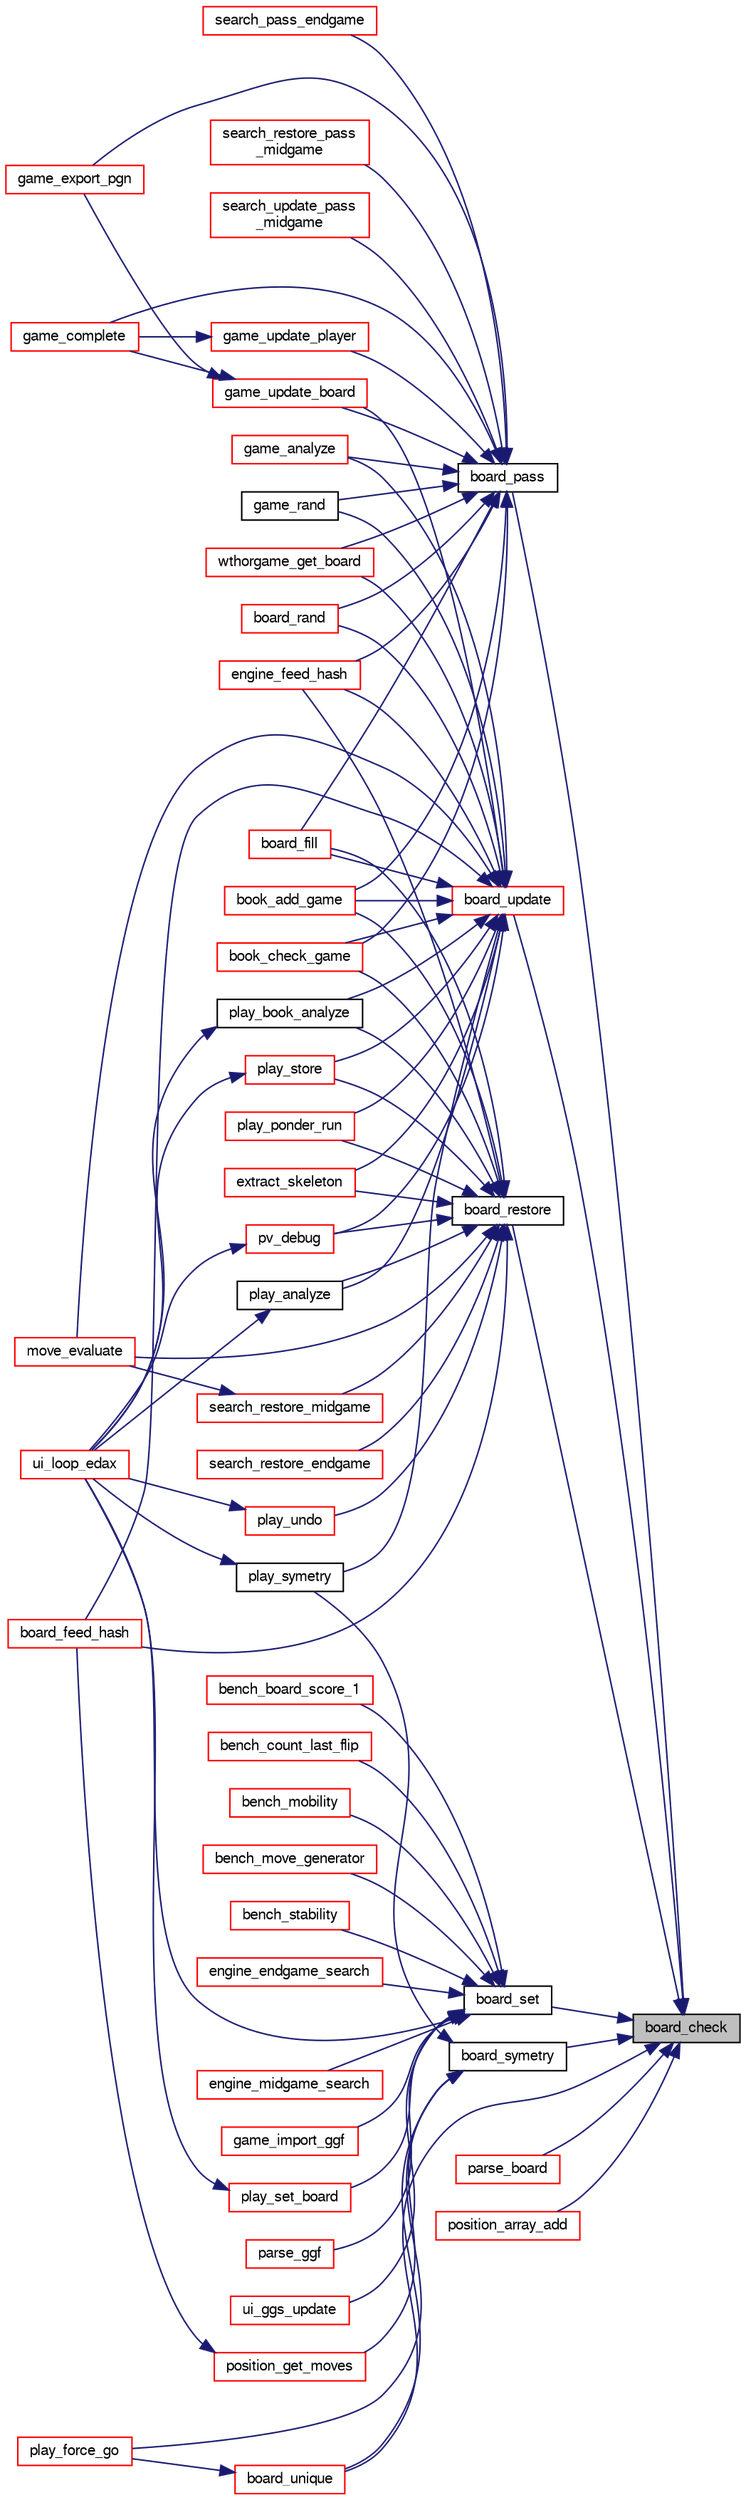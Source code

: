 digraph "board_check"
{
 // LATEX_PDF_SIZE
  bgcolor="transparent";
  edge [fontname="FreeSans",fontsize="10",labelfontname="FreeSans",labelfontsize="10"];
  node [fontname="FreeSans",fontsize="10",shape=record];
  rankdir="RL";
  Node1 [label="board_check",height=0.2,width=0.4,color="black", fillcolor="grey75", style="filled", fontcolor="black",tooltip="Check board consistency."];
  Node1 -> Node2 [dir="back",color="midnightblue",fontsize="10",style="solid",fontname="FreeSans"];
  Node2 [label="board_pass",height=0.2,width=0.4,color="black",URL="$board_8c.html#ac353cc1821e12d2aeba8eefe5cf92b46",tooltip="Passing move."];
  Node2 -> Node3 [dir="back",color="midnightblue",fontsize="10",style="solid",fontname="FreeSans"];
  Node3 [label="board_fill",height=0.2,width=0.4,color="red",URL="$book_8c.html#abdce4d74200559a64a4a498f952cfe96",tooltip="Fill the opening book."];
  Node2 -> Node8 [dir="back",color="midnightblue",fontsize="10",style="solid",fontname="FreeSans"];
  Node8 [label="board_rand",height=0.2,width=0.4,color="red",URL="$board_8c.html#add184702e051a8cfce56342c49db34f4",tooltip="Get a random board by playing random moves."];
  Node2 -> Node10 [dir="back",color="midnightblue",fontsize="10",style="solid",fontname="FreeSans"];
  Node10 [label="book_add_game",height=0.2,width=0.4,color="red",URL="$book_8c.html#aea8461bde1df7dad3d55f9589c1ed586",tooltip="Add positions from a game."];
  Node2 -> Node12 [dir="back",color="midnightblue",fontsize="10",style="solid",fontname="FreeSans"];
  Node12 [label="book_check_game",height=0.2,width=0.4,color="red",URL="$book_8c.html#a8996ed1153616ffa18e6819b88e106c9",tooltip="Check positions from a game."];
  Node2 -> Node14 [dir="back",color="midnightblue",fontsize="10",style="solid",fontname="FreeSans"];
  Node14 [label="engine_feed_hash",height=0.2,width=0.4,color="red",URL="$cassio_8c.html#ae2cc32f6d429a43d8a5b05db74112cc1",tooltip="feed hash table"];
  Node2 -> Node16 [dir="back",color="midnightblue",fontsize="10",style="solid",fontname="FreeSans"];
  Node16 [label="game_analyze",height=0.2,width=0.4,color="red",URL="$game_8c.html#a17775ff0efa3d8592bed935dedb31a45",tooltip="Analyze an endgame."];
  Node2 -> Node20 [dir="back",color="midnightblue",fontsize="10",style="solid",fontname="FreeSans"];
  Node20 [label="game_complete",height=0.2,width=0.4,color="red",URL="$game_8c.html#a2478745958cb21430866a4ea503274df",tooltip="Terminate an unfinished game."];
  Node2 -> Node22 [dir="back",color="midnightblue",fontsize="10",style="solid",fontname="FreeSans"];
  Node22 [label="game_export_pgn",height=0.2,width=0.4,color="red",URL="$game_8c.html#acf88b6a57b6b9305fce116cb0df32138",tooltip="Write a game to a pgn file."];
  Node2 -> Node25 [dir="back",color="midnightblue",fontsize="10",style="solid",fontname="FreeSans"];
  Node25 [label="game_rand",height=0.2,width=0.4,color="black",URL="$game_8c.html#a5aff890e47051b09a445237ea6cd8224",tooltip="Fill a game with some random moves."];
  Node2 -> Node26 [dir="back",color="midnightblue",fontsize="10",style="solid",fontname="FreeSans"];
  Node26 [label="game_update_board",height=0.2,width=0.4,color="red",URL="$game_8c.html#a2b48a650adb24509ed0d0e2267ecfd21",tooltip="update a board."];
  Node26 -> Node20 [dir="back",color="midnightblue",fontsize="10",style="solid",fontname="FreeSans"];
  Node26 -> Node22 [dir="back",color="midnightblue",fontsize="10",style="solid",fontname="FreeSans"];
  Node2 -> Node67 [dir="back",color="midnightblue",fontsize="10",style="solid",fontname="FreeSans"];
  Node67 [label="game_update_player",height=0.2,width=0.4,color="red",URL="$game_8c.html#a20e8d7c89c4744e264deab4405312abd",tooltip="update a player."];
  Node67 -> Node20 [dir="back",color="midnightblue",fontsize="10",style="solid",fontname="FreeSans"];
  Node2 -> Node68 [dir="back",color="midnightblue",fontsize="10",style="solid",fontname="FreeSans"];
  Node68 [label="search_pass_endgame",height=0.2,width=0.4,color="red",URL="$search_8c.html#a45d07951448627b50a92b1c872367469",tooltip="Update the search state after a passing move."];
  Node2 -> Node133 [dir="back",color="midnightblue",fontsize="10",style="solid",fontname="FreeSans"];
  Node133 [label="search_restore_pass\l_midgame",height=0.2,width=0.4,color="red",URL="$search_8c.html#a5e9707f0c579c46996fba87fedecb58c",tooltip="Update the search state after a passing move."];
  Node2 -> Node145 [dir="back",color="midnightblue",fontsize="10",style="solid",fontname="FreeSans"];
  Node145 [label="search_update_pass\l_midgame",height=0.2,width=0.4,color="red",URL="$search_8c.html#af34e8681551a63ca25390b3c87bbf9f7",tooltip="Update the search state after a passing move."];
  Node2 -> Node146 [dir="back",color="midnightblue",fontsize="10",style="solid",fontname="FreeSans"];
  Node146 [label="wthorgame_get_board",height=0.2,width=0.4,color="red",URL="$base_8c.html#aba6e536d7bdd74d06cd2113ba6c56f02",tooltip="Get a position from a Wthor game."];
  Node1 -> Node147 [dir="back",color="midnightblue",fontsize="10",style="solid",fontname="FreeSans"];
  Node147 [label="board_restore",height=0.2,width=0.4,color="black",URL="$board_8c.html#a101af447b84baa302b94c56822618f22",tooltip="Restore a board."];
  Node147 -> Node148 [dir="back",color="midnightblue",fontsize="10",style="solid",fontname="FreeSans"];
  Node148 [label="board_feed_hash",height=0.2,width=0.4,color="red",URL="$book_8c.html#a9c0c6a1b902182109525eb3e10db7cad",tooltip="Feed hash from a position."];
  Node147 -> Node3 [dir="back",color="midnightblue",fontsize="10",style="solid",fontname="FreeSans"];
  Node147 -> Node10 [dir="back",color="midnightblue",fontsize="10",style="solid",fontname="FreeSans"];
  Node147 -> Node12 [dir="back",color="midnightblue",fontsize="10",style="solid",fontname="FreeSans"];
  Node147 -> Node14 [dir="back",color="midnightblue",fontsize="10",style="solid",fontname="FreeSans"];
  Node147 -> Node30 [dir="back",color="midnightblue",fontsize="10",style="solid",fontname="FreeSans"];
  Node30 [label="extract_skeleton",height=0.2,width=0.4,color="red",URL="$book_8c.html#a65253e739b9201531bad8dc071d24d11",tooltip="Extract book lines to a game base."];
  Node147 -> Node140 [dir="back",color="midnightblue",fontsize="10",style="solid",fontname="FreeSans"];
  Node140 [label="move_evaluate",height=0.2,width=0.4,color="red",URL="$move_8c.html#a57eefc66553dd853ba6a21d3d6abb3e0",tooltip="Evaluate a list of move."];
  Node147 -> Node84 [dir="back",color="midnightblue",fontsize="10",style="solid",fontname="FreeSans"];
  Node84 [label="play_analyze",height=0.2,width=0.4,color="black",URL="$play_8c.html#a32624a895b8cf4ec475a8de0ee5df3a1",tooltip="Analyze a played game."];
  Node84 -> Node5 [dir="back",color="midnightblue",fontsize="10",style="solid",fontname="FreeSans"];
  Node5 [label="ui_loop_edax",height=0.2,width=0.4,color="red",URL="$edax_8c.html#a2354b96c7688bae32bedb6203d672f50",tooltip="Loop event."];
  Node147 -> Node150 [dir="back",color="midnightblue",fontsize="10",style="solid",fontname="FreeSans"];
  Node150 [label="play_book_analyze",height=0.2,width=0.4,color="black",URL="$play_8c.html#a59d1d9b9a031ed112e8c41798c8b9eee",tooltip="Analyze a played game."];
  Node150 -> Node5 [dir="back",color="midnightblue",fontsize="10",style="solid",fontname="FreeSans"];
  Node147 -> Node94 [dir="back",color="midnightblue",fontsize="10",style="solid",fontname="FreeSans"];
  Node94 [label="play_ponder_run",height=0.2,width=0.4,color="red",URL="$play_8c.html#a6a826d8e8634b46e269daeed05de785c",tooltip="do ponderation."];
  Node147 -> Node108 [dir="back",color="midnightblue",fontsize="10",style="solid",fontname="FreeSans"];
  Node108 [label="play_store",height=0.2,width=0.4,color="red",URL="$play_8c.html#a050579c3f94a2d5990bc186369ad7980",tooltip="store the game into the opening book"];
  Node108 -> Node5 [dir="back",color="midnightblue",fontsize="10",style="solid",fontname="FreeSans"];
  Node147 -> Node151 [dir="back",color="midnightblue",fontsize="10",style="solid",fontname="FreeSans"];
  Node151 [label="play_undo",height=0.2,width=0.4,color="red",URL="$play_8c.html#ad882a4aab00428deb1159a896b46884e",tooltip="Undo a move."];
  Node151 -> Node5 [dir="back",color="midnightblue",fontsize="10",style="solid",fontname="FreeSans"];
  Node147 -> Node152 [dir="back",color="midnightblue",fontsize="10",style="solid",fontname="FreeSans"];
  Node152 [label="pv_debug",height=0.2,width=0.4,color="red",URL="$root_8c.html#a8441d8c906b98e56eb99fcb351ce6a14",tooltip="Debug PV."];
  Node152 -> Node5 [dir="back",color="midnightblue",fontsize="10",style="solid",fontname="FreeSans"];
  Node147 -> Node154 [dir="back",color="midnightblue",fontsize="10",style="solid",fontname="FreeSans"];
  Node154 [label="search_restore_endgame",height=0.2,width=0.4,color="red",URL="$search_8c.html#a60c52ba7cb99b9524c81bb2efdd6bff8",tooltip="Restore the search state as before a move."];
  Node147 -> Node155 [dir="back",color="midnightblue",fontsize="10",style="solid",fontname="FreeSans"];
  Node155 [label="search_restore_midgame",height=0.2,width=0.4,color="red",URL="$search_8c.html#a8ee87f18a6108894aecb6f0cda99fcf8",tooltip="Restore the search state as before a move."];
  Node155 -> Node140 [dir="back",color="midnightblue",fontsize="10",style="solid",fontname="FreeSans"];
  Node1 -> Node156 [dir="back",color="midnightblue",fontsize="10",style="solid",fontname="FreeSans"];
  Node156 [label="board_set",height=0.2,width=0.4,color="black",URL="$board_8c.html#ac0093f2761e80a495d781b41e7b5a703",tooltip="Set a board from a string description."];
  Node156 -> Node157 [dir="back",color="midnightblue",fontsize="10",style="solid",fontname="FreeSans"];
  Node157 [label="bench_board_score_1",height=0.2,width=0.4,color="red",URL="$bench_8c.html#af083b4bac4877c424813ee48b2fb1df0",tooltip=" "];
  Node156 -> Node159 [dir="back",color="midnightblue",fontsize="10",style="solid",fontname="FreeSans"];
  Node159 [label="bench_count_last_flip",height=0.2,width=0.4,color="red",URL="$bench_8c.html#a7e310e218184611b6cd4c9620cb24c2b",tooltip=" "];
  Node156 -> Node160 [dir="back",color="midnightblue",fontsize="10",style="solid",fontname="FreeSans"];
  Node160 [label="bench_mobility",height=0.2,width=0.4,color="red",URL="$bench_8c.html#a5c5dae5cf03c0492aa4482ca05b76cd2",tooltip=" "];
  Node156 -> Node161 [dir="back",color="midnightblue",fontsize="10",style="solid",fontname="FreeSans"];
  Node161 [label="bench_move_generator",height=0.2,width=0.4,color="red",URL="$bench_8c.html#a5c9a65a54793bff9ca925cdea2b110ed",tooltip=" "];
  Node156 -> Node162 [dir="back",color="midnightblue",fontsize="10",style="solid",fontname="FreeSans"];
  Node162 [label="bench_stability",height=0.2,width=0.4,color="red",URL="$bench_8c.html#a4e316049e6f4d7d75fc34cf94fe8a293",tooltip=" "];
  Node156 -> Node75 [dir="back",color="midnightblue",fontsize="10",style="solid",fontname="FreeSans"];
  Node75 [label="engine_endgame_search",height=0.2,width=0.4,color="red",URL="$cassio_8c.html#a59118e647ced4f05560b431b30ad73b9",tooltip="Endgame search."];
  Node156 -> Node76 [dir="back",color="midnightblue",fontsize="10",style="solid",fontname="FreeSans"];
  Node76 [label="engine_midgame_search",height=0.2,width=0.4,color="red",URL="$cassio_8c.html#a71ebe2bfb187238a48c94edd82cb3024",tooltip="Midgame search."];
  Node156 -> Node33 [dir="back",color="midnightblue",fontsize="10",style="solid",fontname="FreeSans"];
  Node33 [label="game_import_ggf",height=0.2,width=0.4,color="red",URL="$game_8c.html#a33b567469d261663c400a1987235c82a",tooltip="Read a game from the Generic Game Format (ggf) file."];
  Node156 -> Node39 [dir="back",color="midnightblue",fontsize="10",style="solid",fontname="FreeSans"];
  Node39 [label="parse_ggf",height=0.2,width=0.4,color="red",URL="$game_8c.html#aa3450bd962d2712d7d72160e5d168784",tooltip="Parse a ggf game from a string."];
  Node156 -> Node163 [dir="back",color="midnightblue",fontsize="10",style="solid",fontname="FreeSans"];
  Node163 [label="play_set_board",height=0.2,width=0.4,color="red",URL="$play_8c.html#a1bfe6e6fbf65454d1f4e807358400661",tooltip="Set a new board."];
  Node163 -> Node5 [dir="back",color="midnightblue",fontsize="10",style="solid",fontname="FreeSans"];
  Node156 -> Node89 [dir="back",color="midnightblue",fontsize="10",style="solid",fontname="FreeSans"];
  Node89 [label="ui_ggs_update",height=0.2,width=0.4,color="red",URL="$ggs_8c.html#add208abcf5430b768477f3ea02a2b139",tooltip="ui_ggs_update"];
  Node156 -> Node5 [dir="back",color="midnightblue",fontsize="10",style="solid",fontname="FreeSans"];
  Node1 -> Node164 [dir="back",color="midnightblue",fontsize="10",style="solid",fontname="FreeSans"];
  Node164 [label="board_symetry",height=0.2,width=0.4,color="black",URL="$board_8c.html#aefe9a86ea799322c9c9da6255ebb9d29",tooltip="symetric board"];
  Node164 -> Node165 [dir="back",color="midnightblue",fontsize="10",style="solid",fontname="FreeSans"];
  Node165 [label="board_unique",height=0.2,width=0.4,color="red",URL="$board_8c.html#a66911c3a003f5fb27a87503b5bb04f6d",tooltip="unique board"];
  Node165 -> Node201 [dir="back",color="midnightblue",fontsize="10",style="solid",fontname="FreeSans"];
  Node201 [label="play_force_go",height=0.2,width=0.4,color="red",URL="$play_8c.html#a0fac168d26c41a2a24f357011d546143",tooltip="Play a forced move."];
  Node164 -> Node201 [dir="back",color="midnightblue",fontsize="10",style="solid",fontname="FreeSans"];
  Node164 -> Node216 [dir="back",color="midnightblue",fontsize="10",style="solid",fontname="FreeSans"];
  Node216 [label="play_symetry",height=0.2,width=0.4,color="black",URL="$play_8c.html#aba94f04f774fb6ccd8f088868f29c1e0",tooltip="Get the symetry of the actual position."];
  Node216 -> Node5 [dir="back",color="midnightblue",fontsize="10",style="solid",fontname="FreeSans"];
  Node164 -> Node217 [dir="back",color="midnightblue",fontsize="10",style="solid",fontname="FreeSans"];
  Node217 [label="position_get_moves",height=0.2,width=0.4,color="red",URL="$book_8c.html#a66fb9c00f652c4cb754bee6878794976",tooltip="Get moves from a position."];
  Node217 -> Node148 [dir="back",color="midnightblue",fontsize="10",style="solid",fontname="FreeSans"];
  Node1 -> Node165 [dir="back",color="midnightblue",fontsize="10",style="solid",fontname="FreeSans"];
  Node1 -> Node223 [dir="back",color="midnightblue",fontsize="10",style="solid",fontname="FreeSans"];
  Node223 [label="board_update",height=0.2,width=0.4,color="red",URL="$board_8c.html#a2d24dea46d67d71b1d9fe9f515d8d675",tooltip="Update a board."];
  Node223 -> Node148 [dir="back",color="midnightblue",fontsize="10",style="solid",fontname="FreeSans"];
  Node223 -> Node3 [dir="back",color="midnightblue",fontsize="10",style="solid",fontname="FreeSans"];
  Node223 -> Node8 [dir="back",color="midnightblue",fontsize="10",style="solid",fontname="FreeSans"];
  Node223 -> Node10 [dir="back",color="midnightblue",fontsize="10",style="solid",fontname="FreeSans"];
  Node223 -> Node12 [dir="back",color="midnightblue",fontsize="10",style="solid",fontname="FreeSans"];
  Node223 -> Node14 [dir="back",color="midnightblue",fontsize="10",style="solid",fontname="FreeSans"];
  Node223 -> Node30 [dir="back",color="midnightblue",fontsize="10",style="solid",fontname="FreeSans"];
  Node223 -> Node16 [dir="back",color="midnightblue",fontsize="10",style="solid",fontname="FreeSans"];
  Node223 -> Node25 [dir="back",color="midnightblue",fontsize="10",style="solid",fontname="FreeSans"];
  Node223 -> Node26 [dir="back",color="midnightblue",fontsize="10",style="solid",fontname="FreeSans"];
  Node223 -> Node140 [dir="back",color="midnightblue",fontsize="10",style="solid",fontname="FreeSans"];
  Node223 -> Node84 [dir="back",color="midnightblue",fontsize="10",style="solid",fontname="FreeSans"];
  Node223 -> Node150 [dir="back",color="midnightblue",fontsize="10",style="solid",fontname="FreeSans"];
  Node223 -> Node94 [dir="back",color="midnightblue",fontsize="10",style="solid",fontname="FreeSans"];
  Node223 -> Node108 [dir="back",color="midnightblue",fontsize="10",style="solid",fontname="FreeSans"];
  Node223 -> Node216 [dir="back",color="midnightblue",fontsize="10",style="solid",fontname="FreeSans"];
  Node223 -> Node152 [dir="back",color="midnightblue",fontsize="10",style="solid",fontname="FreeSans"];
  Node223 -> Node146 [dir="back",color="midnightblue",fontsize="10",style="solid",fontname="FreeSans"];
  Node1 -> Node232 [dir="back",color="midnightblue",fontsize="10",style="solid",fontname="FreeSans"];
  Node232 [label="parse_board",height=0.2,width=0.4,color="red",URL="$util_8c.html#aaec4d07ae982caba230496fd8e8dd664",tooltip="Parse a board."];
  Node1 -> Node212 [dir="back",color="midnightblue",fontsize="10",style="solid",fontname="FreeSans"];
  Node212 [label="position_array_add",height=0.2,width=0.4,color="red",URL="$book_8c.html#a33dd65578cee2bb82c44f6b5bcc7ca70",tooltip="Add a position to the array."];
}
